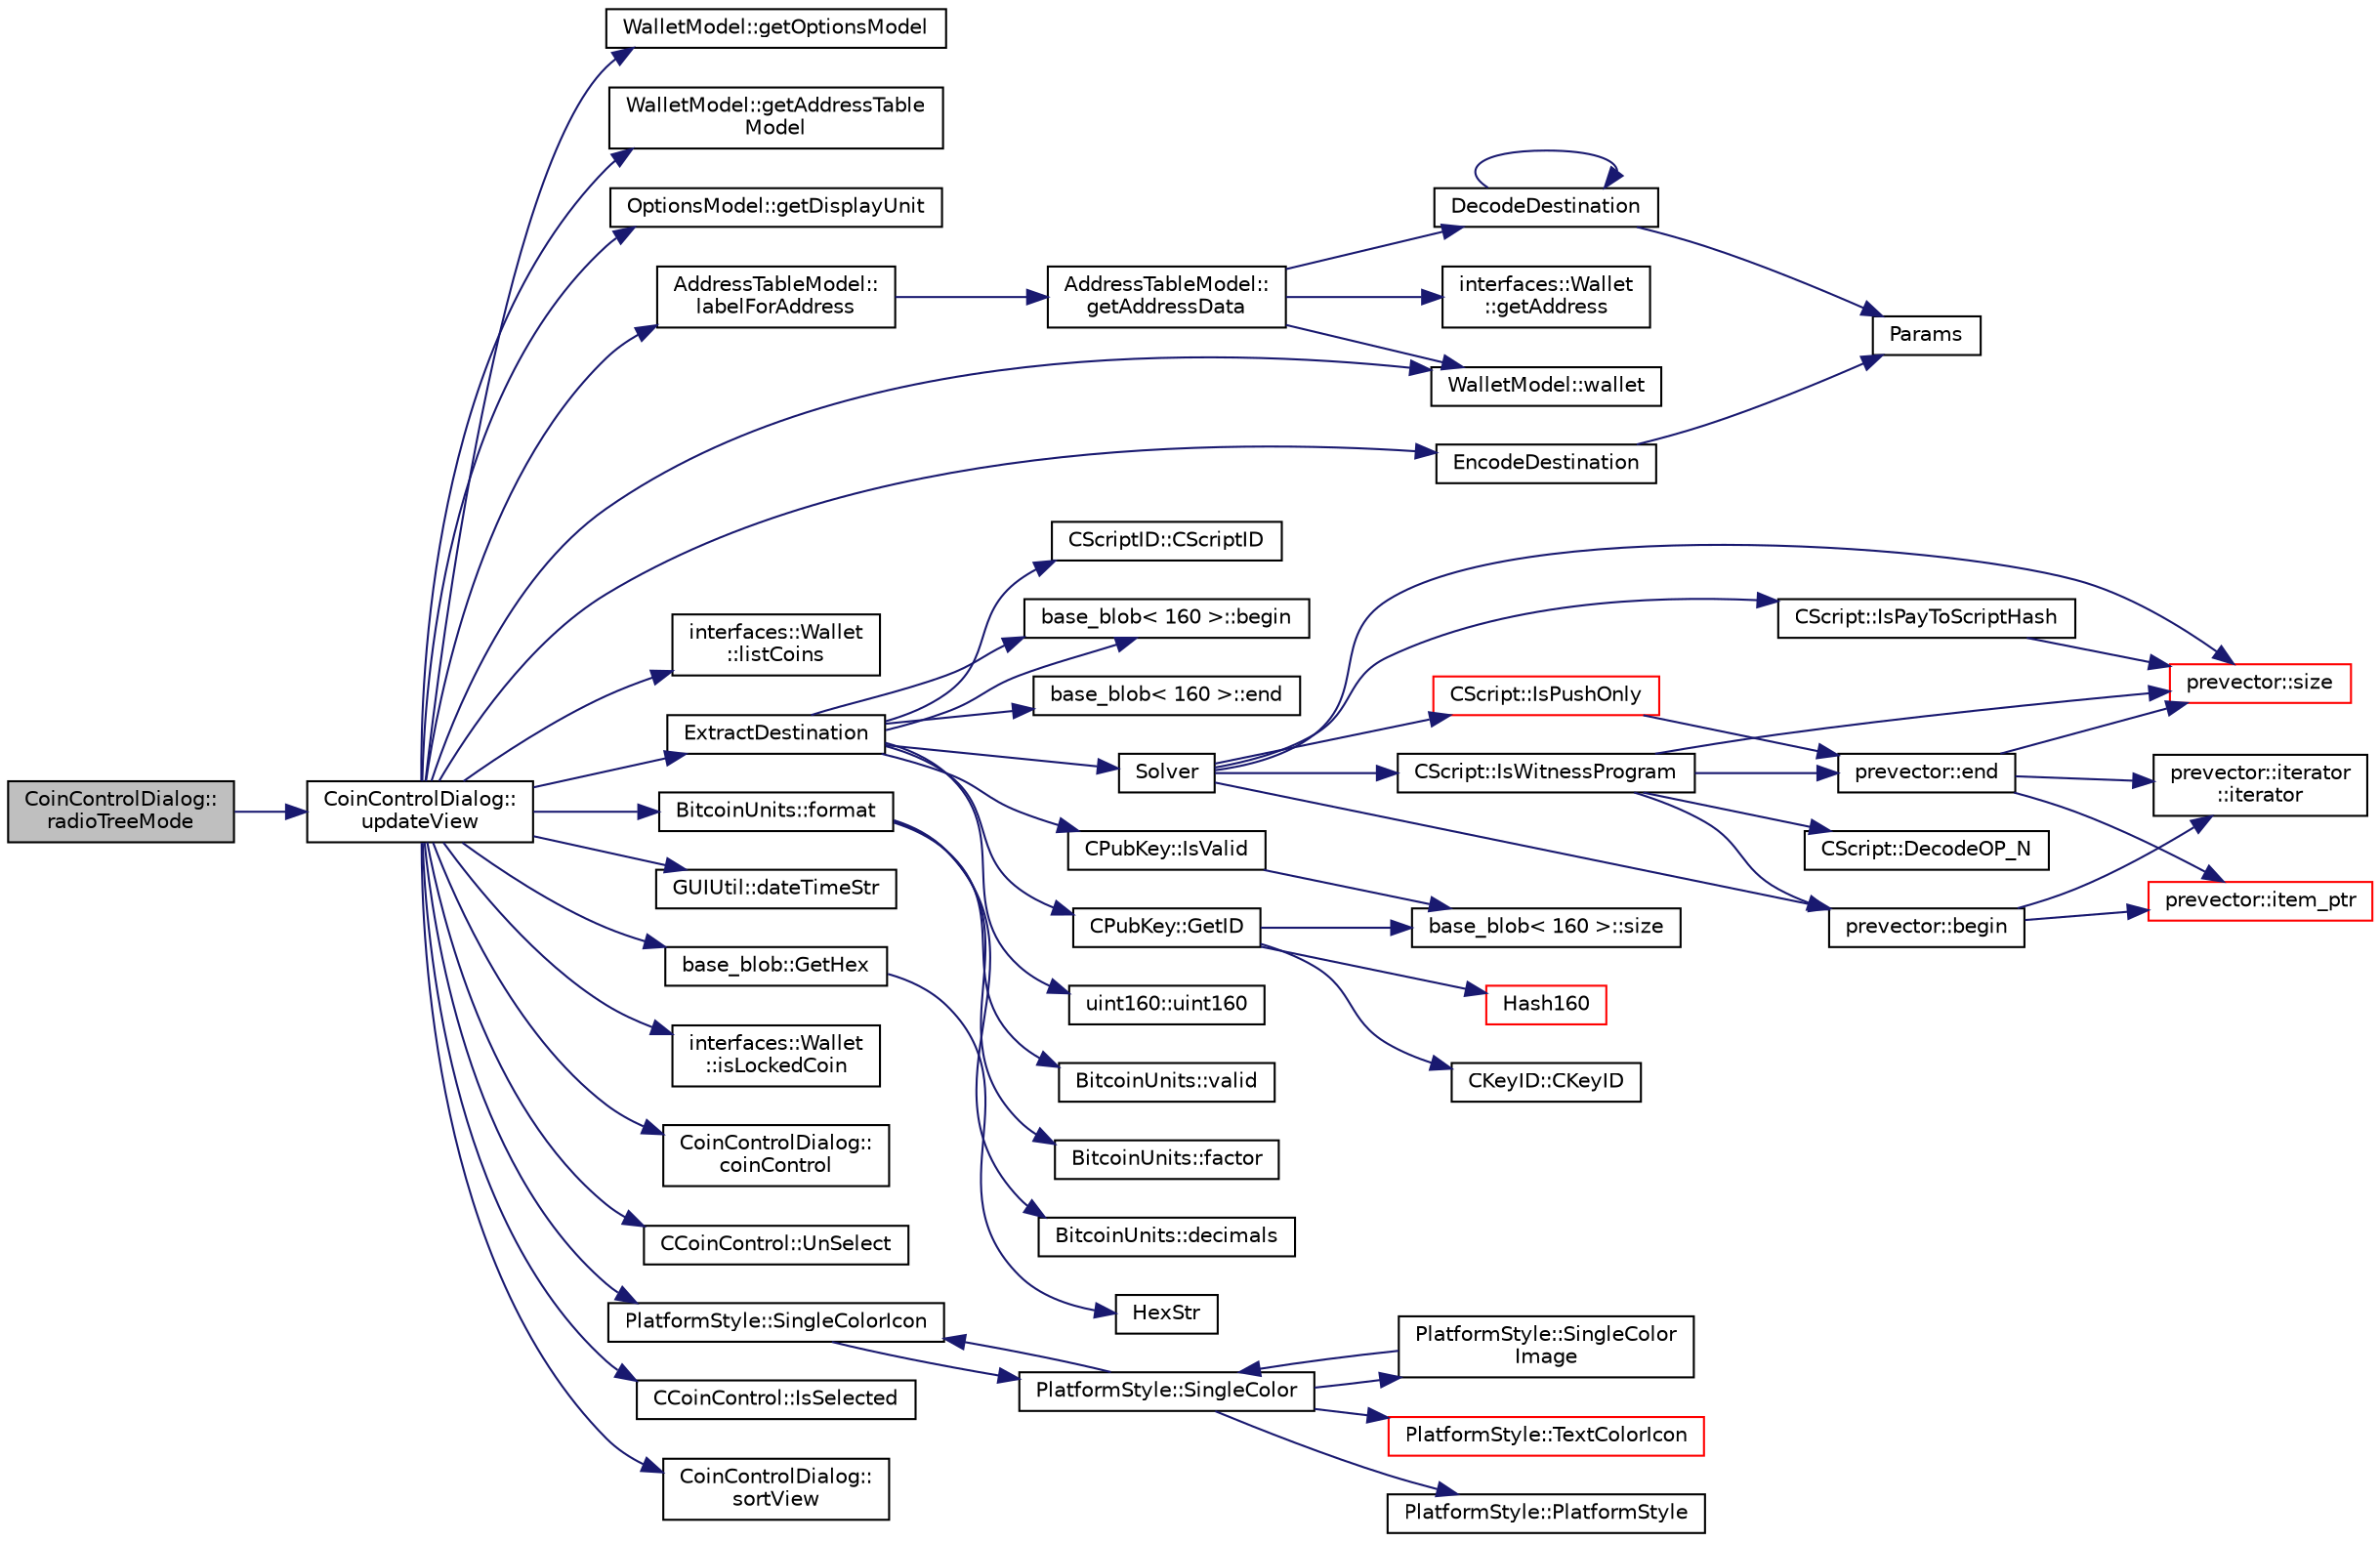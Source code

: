 digraph "CoinControlDialog::radioTreeMode"
{
  edge [fontname="Helvetica",fontsize="10",labelfontname="Helvetica",labelfontsize="10"];
  node [fontname="Helvetica",fontsize="10",shape=record];
  rankdir="LR";
  Node1 [label="CoinControlDialog::\lradioTreeMode",height=0.2,width=0.4,color="black", fillcolor="grey75", style="filled", fontcolor="black"];
  Node1 -> Node2 [color="midnightblue",fontsize="10",style="solid",fontname="Helvetica"];
  Node2 [label="CoinControlDialog::\lupdateView",height=0.2,width=0.4,color="black", fillcolor="white", style="filled",URL="$class_coin_control_dialog.html#aadea33050e5c1efd5eae8d2fcfa721f9"];
  Node2 -> Node3 [color="midnightblue",fontsize="10",style="solid",fontname="Helvetica"];
  Node3 [label="WalletModel::getOptionsModel",height=0.2,width=0.4,color="black", fillcolor="white", style="filled",URL="$class_wallet_model.html#a96d53e56b3f8f07537ea2523f7a7d300"];
  Node2 -> Node4 [color="midnightblue",fontsize="10",style="solid",fontname="Helvetica"];
  Node4 [label="WalletModel::getAddressTable\lModel",height=0.2,width=0.4,color="black", fillcolor="white", style="filled",URL="$class_wallet_model.html#a89ed202e2dbc04aaa70d72872b95b351"];
  Node2 -> Node5 [color="midnightblue",fontsize="10",style="solid",fontname="Helvetica"];
  Node5 [label="OptionsModel::getDisplayUnit",height=0.2,width=0.4,color="black", fillcolor="white", style="filled",URL="$class_options_model.html#a3a78bccf5eeaa4fc27e408adbaf64087"];
  Node2 -> Node6 [color="midnightblue",fontsize="10",style="solid",fontname="Helvetica"];
  Node6 [label="WalletModel::wallet",height=0.2,width=0.4,color="black", fillcolor="white", style="filled",URL="$class_wallet_model.html#a1c5870f02d5221d26a9a50f188c42d1f"];
  Node2 -> Node7 [color="midnightblue",fontsize="10",style="solid",fontname="Helvetica"];
  Node7 [label="interfaces::Wallet\l::listCoins",height=0.2,width=0.4,color="black", fillcolor="white", style="filled",URL="$classinterfaces_1_1_wallet.html#a0d9857753519671b52edde1d9e0a663a"];
  Node2 -> Node8 [color="midnightblue",fontsize="10",style="solid",fontname="Helvetica"];
  Node8 [label="EncodeDestination",height=0.2,width=0.4,color="black", fillcolor="white", style="filled",URL="$key__io_8cpp.html#a69b845c325e6bf516251cd3a67fe1df7"];
  Node8 -> Node9 [color="midnightblue",fontsize="10",style="solid",fontname="Helvetica"];
  Node9 [label="Params",height=0.2,width=0.4,color="black", fillcolor="white", style="filled",URL="$chainparams_8cpp.html#ace5c5b706d71a324a417dd2db394fd4a",tooltip="Return the currently selected parameters. "];
  Node2 -> Node10 [color="midnightblue",fontsize="10",style="solid",fontname="Helvetica"];
  Node10 [label="AddressTableModel::\llabelForAddress",height=0.2,width=0.4,color="black", fillcolor="white", style="filled",URL="$class_address_table_model.html#a1c39ce19eecfc9f3ace10435b162607f",tooltip="Look up label for address in address book, if not found return empty string. "];
  Node10 -> Node11 [color="midnightblue",fontsize="10",style="solid",fontname="Helvetica"];
  Node11 [label="AddressTableModel::\lgetAddressData",height=0.2,width=0.4,color="black", fillcolor="white", style="filled",URL="$class_address_table_model.html#a47866782e00fff909374aba9e8113361",tooltip="Look up address book data given an address string. "];
  Node11 -> Node12 [color="midnightblue",fontsize="10",style="solid",fontname="Helvetica"];
  Node12 [label="DecodeDestination",height=0.2,width=0.4,color="black", fillcolor="white", style="filled",URL="$key__io_8cpp.html#a8a781e21ad4ecccd9c97c7d890ef7d6f"];
  Node12 -> Node12 [color="midnightblue",fontsize="10",style="solid",fontname="Helvetica"];
  Node12 -> Node9 [color="midnightblue",fontsize="10",style="solid",fontname="Helvetica"];
  Node11 -> Node6 [color="midnightblue",fontsize="10",style="solid",fontname="Helvetica"];
  Node11 -> Node13 [color="midnightblue",fontsize="10",style="solid",fontname="Helvetica"];
  Node13 [label="interfaces::Wallet\l::getAddress",height=0.2,width=0.4,color="black", fillcolor="white", style="filled",URL="$classinterfaces_1_1_wallet.html#af039083dddf77005b05305e9db0fc753",tooltip="Look up address in wallet, return whether exists. "];
  Node2 -> Node14 [color="midnightblue",fontsize="10",style="solid",fontname="Helvetica"];
  Node14 [label="ExtractDestination",height=0.2,width=0.4,color="black", fillcolor="white", style="filled",URL="$standard_8cpp.html#a951f7e601746ae076afdf3169ecca2fc",tooltip="Parse a standard scriptPubKey for the destination address. "];
  Node14 -> Node15 [color="midnightblue",fontsize="10",style="solid",fontname="Helvetica"];
  Node15 [label="Solver",height=0.2,width=0.4,color="black", fillcolor="white", style="filled",URL="$standard_8cpp.html#a5a3369fceeb25173e2faa4a7ebc7a4e4",tooltip="Parse a scriptPubKey and identify script type for standard scripts. "];
  Node15 -> Node16 [color="midnightblue",fontsize="10",style="solid",fontname="Helvetica"];
  Node16 [label="CScript::IsPayToScriptHash",height=0.2,width=0.4,color="black", fillcolor="white", style="filled",URL="$class_c_script.html#acba6d6d35776de4ce3a632446f44805f"];
  Node16 -> Node17 [color="midnightblue",fontsize="10",style="solid",fontname="Helvetica"];
  Node17 [label="prevector::size",height=0.2,width=0.4,color="red", fillcolor="white", style="filled",URL="$classprevector.html#a8430c39b212986d6cd2ba9d6fa939241"];
  Node15 -> Node18 [color="midnightblue",fontsize="10",style="solid",fontname="Helvetica"];
  Node18 [label="prevector::begin",height=0.2,width=0.4,color="black", fillcolor="white", style="filled",URL="$classprevector.html#aa9210cbe708412a70868d6e0bca844c9"];
  Node18 -> Node19 [color="midnightblue",fontsize="10",style="solid",fontname="Helvetica"];
  Node19 [label="prevector::iterator\l::iterator",height=0.2,width=0.4,color="black", fillcolor="white", style="filled",URL="$classprevector_1_1iterator.html#ae9dd2b5e8d96f866e4b05d6b7535f285"];
  Node18 -> Node20 [color="midnightblue",fontsize="10",style="solid",fontname="Helvetica"];
  Node20 [label="prevector::item_ptr",height=0.2,width=0.4,color="red", fillcolor="white", style="filled",URL="$classprevector.html#a59f1d7bcbc751cfa0faddd7ffa184846"];
  Node15 -> Node21 [color="midnightblue",fontsize="10",style="solid",fontname="Helvetica"];
  Node21 [label="CScript::IsWitnessProgram",height=0.2,width=0.4,color="black", fillcolor="white", style="filled",URL="$class_c_script.html#a11e9cac739d4044d83fdd13cdf72ed01"];
  Node21 -> Node17 [color="midnightblue",fontsize="10",style="solid",fontname="Helvetica"];
  Node21 -> Node22 [color="midnightblue",fontsize="10",style="solid",fontname="Helvetica"];
  Node22 [label="CScript::DecodeOP_N",height=0.2,width=0.4,color="black", fillcolor="white", style="filled",URL="$class_c_script.html#a7f975fca06b3e9a17da8ba23c7647e2e",tooltip="Encode/decode small integers: "];
  Node21 -> Node18 [color="midnightblue",fontsize="10",style="solid",fontname="Helvetica"];
  Node21 -> Node23 [color="midnightblue",fontsize="10",style="solid",fontname="Helvetica"];
  Node23 [label="prevector::end",height=0.2,width=0.4,color="black", fillcolor="white", style="filled",URL="$classprevector.html#aab7f6e13a3cac85cc340fc6b90c5365c"];
  Node23 -> Node19 [color="midnightblue",fontsize="10",style="solid",fontname="Helvetica"];
  Node23 -> Node20 [color="midnightblue",fontsize="10",style="solid",fontname="Helvetica"];
  Node23 -> Node17 [color="midnightblue",fontsize="10",style="solid",fontname="Helvetica"];
  Node15 -> Node17 [color="midnightblue",fontsize="10",style="solid",fontname="Helvetica"];
  Node15 -> Node24 [color="midnightblue",fontsize="10",style="solid",fontname="Helvetica"];
  Node24 [label="CScript::IsPushOnly",height=0.2,width=0.4,color="red", fillcolor="white", style="filled",URL="$class_c_script.html#ac81d0879690dc02cfb6712244e4add43",tooltip="Called by IsStandardTx and P2SH/BIP62 VerifyScript (which makes it consensus-critical). "];
  Node24 -> Node23 [color="midnightblue",fontsize="10",style="solid",fontname="Helvetica"];
  Node14 -> Node25 [color="midnightblue",fontsize="10",style="solid",fontname="Helvetica"];
  Node25 [label="CPubKey::IsValid",height=0.2,width=0.4,color="black", fillcolor="white", style="filled",URL="$class_c_pub_key.html#aad6f369d7972f2244466ca6db900c2a4"];
  Node25 -> Node26 [color="midnightblue",fontsize="10",style="solid",fontname="Helvetica"];
  Node26 [label="base_blob\< 160 \>::size",height=0.2,width=0.4,color="black", fillcolor="white", style="filled",URL="$classbase__blob.html#a449c3f902fcab7af6c74aa9fee099542"];
  Node14 -> Node27 [color="midnightblue",fontsize="10",style="solid",fontname="Helvetica"];
  Node27 [label="CPubKey::GetID",height=0.2,width=0.4,color="black", fillcolor="white", style="filled",URL="$class_c_pub_key.html#a9c1908fef34fd9e1c4b5e0ffd5d3834e",tooltip="Get the KeyID of this public key (hash of its serialization) "];
  Node27 -> Node28 [color="midnightblue",fontsize="10",style="solid",fontname="Helvetica"];
  Node28 [label="CKeyID::CKeyID",height=0.2,width=0.4,color="black", fillcolor="white", style="filled",URL="$class_c_key_i_d.html#a01dbd3c37820a2ffe89d106c6a7cf53d"];
  Node27 -> Node29 [color="midnightblue",fontsize="10",style="solid",fontname="Helvetica"];
  Node29 [label="Hash160",height=0.2,width=0.4,color="red", fillcolor="white", style="filled",URL="$hash_8h.html#a4490f70ddae16e9e48460a0416a48a6b",tooltip="Compute the 160-bit hash an object. "];
  Node27 -> Node26 [color="midnightblue",fontsize="10",style="solid",fontname="Helvetica"];
  Node14 -> Node30 [color="midnightblue",fontsize="10",style="solid",fontname="Helvetica"];
  Node30 [label="uint160::uint160",height=0.2,width=0.4,color="black", fillcolor="white", style="filled",URL="$classuint160.html#a66918f25b891415f2a9bbbb1dfdbedbd"];
  Node14 -> Node31 [color="midnightblue",fontsize="10",style="solid",fontname="Helvetica"];
  Node31 [label="CScriptID::CScriptID",height=0.2,width=0.4,color="black", fillcolor="white", style="filled",URL="$class_c_script_i_d.html#a116da5a7e94e2abb66011c33705d58e7"];
  Node14 -> Node32 [color="midnightblue",fontsize="10",style="solid",fontname="Helvetica"];
  Node32 [label="base_blob\< 160 \>::begin",height=0.2,width=0.4,color="black", fillcolor="white", style="filled",URL="$classbase__blob.html#aeee68e00ceeacf49086e98b661e017ff"];
  Node14 -> Node33 [color="midnightblue",fontsize="10",style="solid",fontname="Helvetica"];
  Node33 [label="base_blob\< 160 \>::end",height=0.2,width=0.4,color="black", fillcolor="white", style="filled",URL="$classbase__blob.html#ab60d34d18e5b5f74d285480f7b3db00c"];
  Node14 -> Node32 [color="midnightblue",fontsize="10",style="solid",fontname="Helvetica"];
  Node2 -> Node34 [color="midnightblue",fontsize="10",style="solid",fontname="Helvetica"];
  Node34 [label="BitcoinUnits::format",height=0.2,width=0.4,color="black", fillcolor="white", style="filled",URL="$class_bitcoin_units.html#ab07437e5a788c80a82d75e3714bd3925",tooltip="Format as string. "];
  Node34 -> Node35 [color="midnightblue",fontsize="10",style="solid",fontname="Helvetica"];
  Node35 [label="BitcoinUnits::valid",height=0.2,width=0.4,color="black", fillcolor="white", style="filled",URL="$class_bitcoin_units.html#a81cbc41480adfb600dad79711d336e5f",tooltip="Is unit ID valid? "];
  Node34 -> Node36 [color="midnightblue",fontsize="10",style="solid",fontname="Helvetica"];
  Node36 [label="BitcoinUnits::factor",height=0.2,width=0.4,color="black", fillcolor="white", style="filled",URL="$class_bitcoin_units.html#ae967b9e6ecbb8f041bfe398d27533b09",tooltip="Number of Satoshis (1e-8) per unit. "];
  Node34 -> Node37 [color="midnightblue",fontsize="10",style="solid",fontname="Helvetica"];
  Node37 [label="BitcoinUnits::decimals",height=0.2,width=0.4,color="black", fillcolor="white", style="filled",URL="$class_bitcoin_units.html#a3f0fc21634520ea06c684ba0d7e25f2f",tooltip="Number of decimals left. "];
  Node2 -> Node38 [color="midnightblue",fontsize="10",style="solid",fontname="Helvetica"];
  Node38 [label="GUIUtil::dateTimeStr",height=0.2,width=0.4,color="black", fillcolor="white", style="filled",URL="$namespace_g_u_i_util.html#aae732a04fea25190081120bf0cc773e8"];
  Node2 -> Node39 [color="midnightblue",fontsize="10",style="solid",fontname="Helvetica"];
  Node39 [label="base_blob::GetHex",height=0.2,width=0.4,color="black", fillcolor="white", style="filled",URL="$classbase__blob.html#a9541747b1f91f9469ac0aff90665bd32"];
  Node39 -> Node40 [color="midnightblue",fontsize="10",style="solid",fontname="Helvetica"];
  Node40 [label="HexStr",height=0.2,width=0.4,color="black", fillcolor="white", style="filled",URL="$strencodings_8h.html#af003e10d5d34c3271ca57ec79059a5ae"];
  Node2 -> Node41 [color="midnightblue",fontsize="10",style="solid",fontname="Helvetica"];
  Node41 [label="interfaces::Wallet\l::isLockedCoin",height=0.2,width=0.4,color="black", fillcolor="white", style="filled",URL="$classinterfaces_1_1_wallet.html#a9256b94de71bccbf9561be10931e8e02",tooltip="Return whether coin is locked. "];
  Node2 -> Node42 [color="midnightblue",fontsize="10",style="solid",fontname="Helvetica"];
  Node42 [label="CoinControlDialog::\lcoinControl",height=0.2,width=0.4,color="black", fillcolor="white", style="filled",URL="$class_coin_control_dialog.html#ad6c08e81a0cfc70cbf6e40f65857ab98"];
  Node2 -> Node43 [color="midnightblue",fontsize="10",style="solid",fontname="Helvetica"];
  Node43 [label="CCoinControl::UnSelect",height=0.2,width=0.4,color="black", fillcolor="white", style="filled",URL="$class_c_coin_control.html#a7f9b8135840df5907bc49a4c5cb19ba4"];
  Node2 -> Node44 [color="midnightblue",fontsize="10",style="solid",fontname="Helvetica"];
  Node44 [label="PlatformStyle::SingleColorIcon",height=0.2,width=0.4,color="black", fillcolor="white", style="filled",URL="$class_platform_style.html#a4987d44b752a26f0ad3a654822d7dc5e",tooltip="Colorize an icon (given filename) with the icon color. "];
  Node44 -> Node45 [color="midnightblue",fontsize="10",style="solid",fontname="Helvetica"];
  Node45 [label="PlatformStyle::SingleColor",height=0.2,width=0.4,color="black", fillcolor="white", style="filled",URL="$class_platform_style.html#a1c21234aff601548130e5b52c0fcfc47"];
  Node45 -> Node46 [color="midnightblue",fontsize="10",style="solid",fontname="Helvetica"];
  Node46 [label="PlatformStyle::SingleColor\lImage",height=0.2,width=0.4,color="black", fillcolor="white", style="filled",URL="$class_platform_style.html#a1fec7b0941e6ec411a717e1efb22a863",tooltip="Colorize an image (given filename) with the icon color. "];
  Node46 -> Node45 [color="midnightblue",fontsize="10",style="solid",fontname="Helvetica"];
  Node45 -> Node44 [color="midnightblue",fontsize="10",style="solid",fontname="Helvetica"];
  Node45 -> Node47 [color="midnightblue",fontsize="10",style="solid",fontname="Helvetica"];
  Node47 [label="PlatformStyle::TextColorIcon",height=0.2,width=0.4,color="red", fillcolor="white", style="filled",URL="$class_platform_style.html#a0ebaaa8192d569e7a987d634584a0cf6",tooltip="Colorize an icon (given filename) with the text color. "];
  Node45 -> Node48 [color="midnightblue",fontsize="10",style="solid",fontname="Helvetica"];
  Node48 [label="PlatformStyle::PlatformStyle",height=0.2,width=0.4,color="black", fillcolor="white", style="filled",URL="$class_platform_style.html#a9336bcaeed5c9210db1550f85f6e22e6"];
  Node2 -> Node49 [color="midnightblue",fontsize="10",style="solid",fontname="Helvetica"];
  Node49 [label="CCoinControl::IsSelected",height=0.2,width=0.4,color="black", fillcolor="white", style="filled",URL="$class_c_coin_control.html#aa3266131fb2a0d1aff6803552dcbfdfb"];
  Node2 -> Node50 [color="midnightblue",fontsize="10",style="solid",fontname="Helvetica"];
  Node50 [label="CoinControlDialog::\lsortView",height=0.2,width=0.4,color="black", fillcolor="white", style="filled",URL="$class_coin_control_dialog.html#a9573211ed101522c9b4307a02b268e39"];
}
